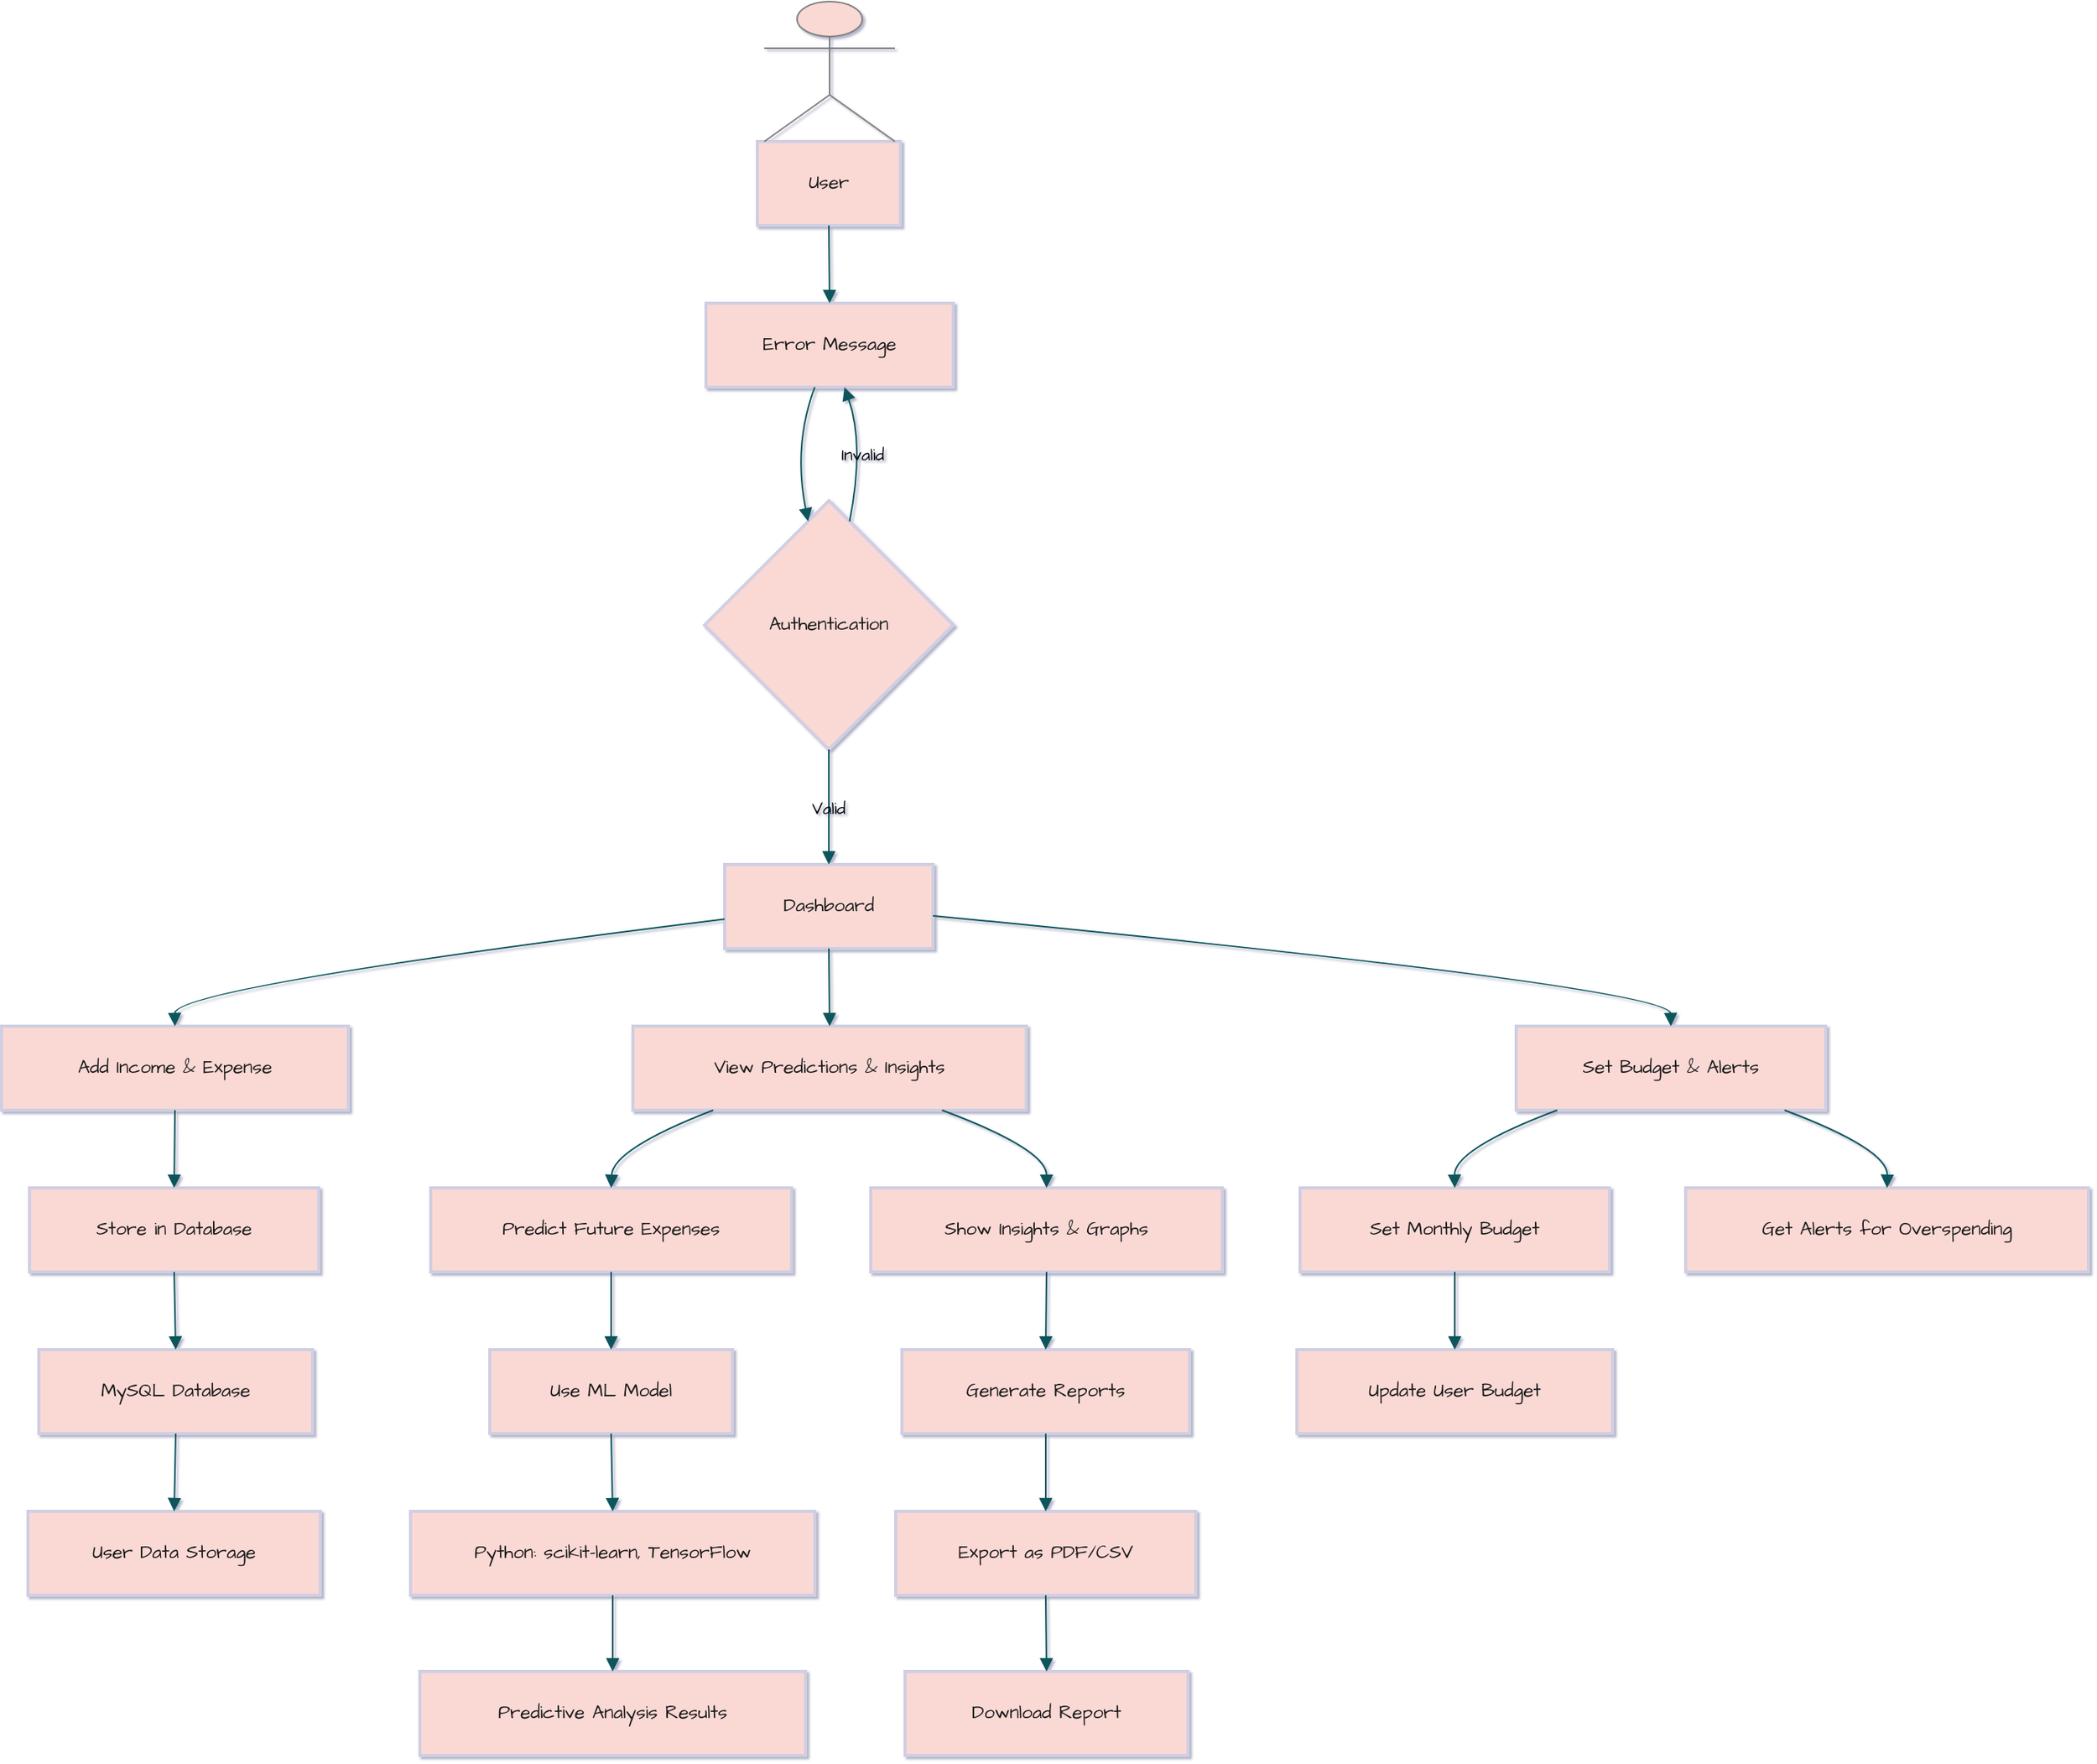 <mxfile version="26.0.8">
  <diagram name="Page-1" id="5MKAHm1wfXt7gwnGmRr9">
    <mxGraphModel dx="2026" dy="1336" grid="1" gridSize="10" guides="1" tooltips="1" connect="1" arrows="1" fold="1" page="0" pageScale="1" pageWidth="1100" pageHeight="850" background="#ffffff" math="0" shadow="1">
      <root>
        <mxCell id="0" />
        <mxCell id="1" parent="0" />
        <mxCell id="FcwJixSid9qahFUKWtzI-1" value="User" style="whiteSpace=wrap;strokeWidth=2;hachureGap=4;fontFamily=Architects Daughter;fontSource=https%3A%2F%2Ffonts.googleapis.com%2Fcss%3Ffamily%3DArchitects%2BDaughter;labelBackgroundColor=none;fillColor=#FAD9D5;strokeColor=#D0CEE2;fontColor=#1A1A1A;" vertex="1" parent="1">
          <mxGeometry x="506" y="20" width="92" height="54" as="geometry" />
        </mxCell>
        <mxCell id="FcwJixSid9qahFUKWtzI-2" value="Error Message" style="whiteSpace=wrap;strokeWidth=2;hachureGap=4;fontFamily=Architects Daughter;fontSource=https%3A%2F%2Ffonts.googleapis.com%2Fcss%3Ffamily%3DArchitects%2BDaughter;labelBackgroundColor=none;fillColor=#FAD9D5;strokeColor=#D0CEE2;fontColor=#1A1A1A;" vertex="1" parent="1">
          <mxGeometry x="473" y="124" width="159" height="54" as="geometry" />
        </mxCell>
        <mxCell id="FcwJixSid9qahFUKWtzI-3" value="Authentication" style="rhombus;strokeWidth=2;whiteSpace=wrap;hachureGap=4;fontFamily=Architects Daughter;fontSource=https%3A%2F%2Ffonts.googleapis.com%2Fcss%3Ffamily%3DArchitects%2BDaughter;labelBackgroundColor=none;fillColor=#FAD9D5;strokeColor=#D0CEE2;fontColor=#1A1A1A;" vertex="1" parent="1">
          <mxGeometry x="472" y="251" width="160" height="160" as="geometry" />
        </mxCell>
        <mxCell id="FcwJixSid9qahFUKWtzI-4" value="Dashboard" style="whiteSpace=wrap;strokeWidth=2;hachureGap=4;fontFamily=Architects Daughter;fontSource=https%3A%2F%2Ffonts.googleapis.com%2Fcss%3Ffamily%3DArchitects%2BDaughter;labelBackgroundColor=none;fillColor=#FAD9D5;strokeColor=#D0CEE2;fontColor=#1A1A1A;" vertex="1" parent="1">
          <mxGeometry x="485" y="485" width="134" height="54" as="geometry" />
        </mxCell>
        <mxCell id="FcwJixSid9qahFUKWtzI-5" value="Add Income &amp; Expense" style="whiteSpace=wrap;strokeWidth=2;hachureGap=4;fontFamily=Architects Daughter;fontSource=https%3A%2F%2Ffonts.googleapis.com%2Fcss%3Ffamily%3DArchitects%2BDaughter;labelBackgroundColor=none;fillColor=#FAD9D5;strokeColor=#D0CEE2;fontColor=#1A1A1A;" vertex="1" parent="1">
          <mxGeometry x="20" y="589" width="223" height="54" as="geometry" />
        </mxCell>
        <mxCell id="FcwJixSid9qahFUKWtzI-6" value="View Predictions &amp; Insights" style="whiteSpace=wrap;strokeWidth=2;hachureGap=4;fontFamily=Architects Daughter;fontSource=https%3A%2F%2Ffonts.googleapis.com%2Fcss%3Ffamily%3DArchitects%2BDaughter;labelBackgroundColor=none;fillColor=#FAD9D5;strokeColor=#D0CEE2;fontColor=#1A1A1A;" vertex="1" parent="1">
          <mxGeometry x="426" y="589" width="253" height="54" as="geometry" />
        </mxCell>
        <mxCell id="FcwJixSid9qahFUKWtzI-7" value="Set Budget &amp; Alerts" style="whiteSpace=wrap;strokeWidth=2;hachureGap=4;fontFamily=Architects Daughter;fontSource=https%3A%2F%2Ffonts.googleapis.com%2Fcss%3Ffamily%3DArchitects%2BDaughter;labelBackgroundColor=none;fillColor=#FAD9D5;strokeColor=#D0CEE2;fontColor=#1A1A1A;" vertex="1" parent="1">
          <mxGeometry x="994" y="589" width="199" height="54" as="geometry" />
        </mxCell>
        <mxCell id="FcwJixSid9qahFUKWtzI-8" value="Store in Database" style="whiteSpace=wrap;strokeWidth=2;hachureGap=4;fontFamily=Architects Daughter;fontSource=https%3A%2F%2Ffonts.googleapis.com%2Fcss%3Ffamily%3DArchitects%2BDaughter;labelBackgroundColor=none;fillColor=#FAD9D5;strokeColor=#D0CEE2;fontColor=#1A1A1A;" vertex="1" parent="1">
          <mxGeometry x="38" y="693" width="186" height="54" as="geometry" />
        </mxCell>
        <mxCell id="FcwJixSid9qahFUKWtzI-9" value="Predict Future Expenses" style="whiteSpace=wrap;strokeWidth=2;hachureGap=4;fontFamily=Architects Daughter;fontSource=https%3A%2F%2Ffonts.googleapis.com%2Fcss%3Ffamily%3DArchitects%2BDaughter;labelBackgroundColor=none;fillColor=#FAD9D5;strokeColor=#D0CEE2;fontColor=#1A1A1A;" vertex="1" parent="1">
          <mxGeometry x="296" y="693" width="232" height="54" as="geometry" />
        </mxCell>
        <mxCell id="FcwJixSid9qahFUKWtzI-10" value="Show Insights &amp; Graphs" style="whiteSpace=wrap;strokeWidth=2;hachureGap=4;fontFamily=Architects Daughter;fontSource=https%3A%2F%2Ffonts.googleapis.com%2Fcss%3Ffamily%3DArchitects%2BDaughter;labelBackgroundColor=none;fillColor=#FAD9D5;strokeColor=#D0CEE2;fontColor=#1A1A1A;" vertex="1" parent="1">
          <mxGeometry x="579" y="693" width="226" height="54" as="geometry" />
        </mxCell>
        <mxCell id="FcwJixSid9qahFUKWtzI-11" value="Set Monthly Budget" style="whiteSpace=wrap;strokeWidth=2;hachureGap=4;fontFamily=Architects Daughter;fontSource=https%3A%2F%2Ffonts.googleapis.com%2Fcss%3Ffamily%3DArchitects%2BDaughter;labelBackgroundColor=none;fillColor=#FAD9D5;strokeColor=#D0CEE2;fontColor=#1A1A1A;" vertex="1" parent="1">
          <mxGeometry x="855" y="693" width="199" height="54" as="geometry" />
        </mxCell>
        <mxCell id="FcwJixSid9qahFUKWtzI-12" value="Get Alerts for Overspending" style="whiteSpace=wrap;strokeWidth=2;hachureGap=4;fontFamily=Architects Daughter;fontSource=https%3A%2F%2Ffonts.googleapis.com%2Fcss%3Ffamily%3DArchitects%2BDaughter;labelBackgroundColor=none;fillColor=#FAD9D5;strokeColor=#D0CEE2;fontColor=#1A1A1A;" vertex="1" parent="1">
          <mxGeometry x="1103" y="693" width="259" height="54" as="geometry" />
        </mxCell>
        <mxCell id="FcwJixSid9qahFUKWtzI-13" value="Use ML Model" style="whiteSpace=wrap;strokeWidth=2;hachureGap=4;fontFamily=Architects Daughter;fontSource=https%3A%2F%2Ffonts.googleapis.com%2Fcss%3Ffamily%3DArchitects%2BDaughter;labelBackgroundColor=none;fillColor=#FAD9D5;strokeColor=#D0CEE2;fontColor=#1A1A1A;" vertex="1" parent="1">
          <mxGeometry x="334" y="797" width="156" height="54" as="geometry" />
        </mxCell>
        <mxCell id="FcwJixSid9qahFUKWtzI-14" value="Generate Reports" style="whiteSpace=wrap;strokeWidth=2;hachureGap=4;fontFamily=Architects Daughter;fontSource=https%3A%2F%2Ffonts.googleapis.com%2Fcss%3Ffamily%3DArchitects%2BDaughter;labelBackgroundColor=none;fillColor=#FAD9D5;strokeColor=#D0CEE2;fontColor=#1A1A1A;" vertex="1" parent="1">
          <mxGeometry x="599" y="797" width="185" height="54" as="geometry" />
        </mxCell>
        <mxCell id="FcwJixSid9qahFUKWtzI-15" value="Update User Budget" style="whiteSpace=wrap;strokeWidth=2;hachureGap=4;fontFamily=Architects Daughter;fontSource=https%3A%2F%2Ffonts.googleapis.com%2Fcss%3Ffamily%3DArchitects%2BDaughter;labelBackgroundColor=none;fillColor=#FAD9D5;strokeColor=#D0CEE2;fontColor=#1A1A1A;" vertex="1" parent="1">
          <mxGeometry x="853" y="797" width="203" height="54" as="geometry" />
        </mxCell>
        <mxCell id="FcwJixSid9qahFUKWtzI-16" value="MySQL Database" style="whiteSpace=wrap;strokeWidth=2;hachureGap=4;fontFamily=Architects Daughter;fontSource=https%3A%2F%2Ffonts.googleapis.com%2Fcss%3Ffamily%3DArchitects%2BDaughter;labelBackgroundColor=none;fillColor=#FAD9D5;strokeColor=#D0CEE2;fontColor=#1A1A1A;" vertex="1" parent="1">
          <mxGeometry x="44" y="797" width="176" height="54" as="geometry" />
        </mxCell>
        <mxCell id="FcwJixSid9qahFUKWtzI-17" value="Python: scikit-learn, TensorFlow" style="whiteSpace=wrap;strokeWidth=2;hachureGap=4;fontFamily=Architects Daughter;fontSource=https%3A%2F%2Ffonts.googleapis.com%2Fcss%3Ffamily%3DArchitects%2BDaughter;labelBackgroundColor=none;fillColor=#FAD9D5;strokeColor=#D0CEE2;fontColor=#1A1A1A;" vertex="1" parent="1">
          <mxGeometry x="283" y="901" width="260" height="54" as="geometry" />
        </mxCell>
        <mxCell id="FcwJixSid9qahFUKWtzI-18" value="Export as PDF/CSV" style="whiteSpace=wrap;strokeWidth=2;hachureGap=4;fontFamily=Architects Daughter;fontSource=https%3A%2F%2Ffonts.googleapis.com%2Fcss%3Ffamily%3DArchitects%2BDaughter;labelBackgroundColor=none;fillColor=#FAD9D5;strokeColor=#D0CEE2;fontColor=#1A1A1A;" vertex="1" parent="1">
          <mxGeometry x="595" y="901" width="193" height="54" as="geometry" />
        </mxCell>
        <mxCell id="FcwJixSid9qahFUKWtzI-19" value="User Data Storage" style="whiteSpace=wrap;strokeWidth=2;hachureGap=4;fontFamily=Architects Daughter;fontSource=https%3A%2F%2Ffonts.googleapis.com%2Fcss%3Ffamily%3DArchitects%2BDaughter;labelBackgroundColor=none;fillColor=#FAD9D5;strokeColor=#D0CEE2;fontColor=#1A1A1A;" vertex="1" parent="1">
          <mxGeometry x="37" y="901" width="188" height="54" as="geometry" />
        </mxCell>
        <mxCell id="FcwJixSid9qahFUKWtzI-20" value="Predictive Analysis Results" style="whiteSpace=wrap;strokeWidth=2;hachureGap=4;fontFamily=Architects Daughter;fontSource=https%3A%2F%2Ffonts.googleapis.com%2Fcss%3Ffamily%3DArchitects%2BDaughter;labelBackgroundColor=none;fillColor=#FAD9D5;strokeColor=#D0CEE2;fontColor=#1A1A1A;" vertex="1" parent="1">
          <mxGeometry x="289" y="1004" width="248" height="54" as="geometry" />
        </mxCell>
        <mxCell id="FcwJixSid9qahFUKWtzI-21" value="Download Report" style="whiteSpace=wrap;strokeWidth=2;hachureGap=4;fontFamily=Architects Daughter;fontSource=https%3A%2F%2Ffonts.googleapis.com%2Fcss%3Ffamily%3DArchitects%2BDaughter;labelBackgroundColor=none;fillColor=#FAD9D5;strokeColor=#D0CEE2;fontColor=#1A1A1A;" vertex="1" parent="1">
          <mxGeometry x="601" y="1004" width="182" height="54" as="geometry" />
        </mxCell>
        <mxCell id="FcwJixSid9qahFUKWtzI-22" value="" style="curved=1;startArrow=none;endArrow=block;exitX=0.5;exitY=1;entryX=0.5;entryY=0;rounded=0;hachureGap=4;fontFamily=Architects Daughter;fontSource=https%3A%2F%2Ffonts.googleapis.com%2Fcss%3Ffamily%3DArchitects%2BDaughter;labelBackgroundColor=none;strokeColor=#09555B;fontColor=default;" edge="1" parent="1" source="FcwJixSid9qahFUKWtzI-1" target="FcwJixSid9qahFUKWtzI-2">
          <mxGeometry relative="1" as="geometry">
            <Array as="points" />
          </mxGeometry>
        </mxCell>
        <mxCell id="FcwJixSid9qahFUKWtzI-23" value="" style="curved=1;startArrow=none;endArrow=block;exitX=0.44;exitY=1;entryX=0.4;entryY=0;rounded=0;hachureGap=4;fontFamily=Architects Daughter;fontSource=https%3A%2F%2Ffonts.googleapis.com%2Fcss%3Ffamily%3DArchitects%2BDaughter;labelBackgroundColor=none;strokeColor=#09555B;fontColor=default;" edge="1" parent="1" source="FcwJixSid9qahFUKWtzI-2" target="FcwJixSid9qahFUKWtzI-3">
          <mxGeometry relative="1" as="geometry">
            <Array as="points">
              <mxPoint x="529" y="215" />
            </Array>
          </mxGeometry>
        </mxCell>
        <mxCell id="FcwJixSid9qahFUKWtzI-24" value="Valid" style="curved=1;startArrow=none;endArrow=block;exitX=0.5;exitY=1;entryX=0.5;entryY=-0.01;rounded=0;hachureGap=4;fontFamily=Architects Daughter;fontSource=https%3A%2F%2Ffonts.googleapis.com%2Fcss%3Ffamily%3DArchitects%2BDaughter;labelBackgroundColor=none;strokeColor=#09555B;fontColor=default;" edge="1" parent="1" source="FcwJixSid9qahFUKWtzI-3" target="FcwJixSid9qahFUKWtzI-4">
          <mxGeometry relative="1" as="geometry">
            <Array as="points" />
          </mxGeometry>
        </mxCell>
        <mxCell id="FcwJixSid9qahFUKWtzI-25" value="Invalid" style="curved=1;startArrow=none;endArrow=block;exitX=0.6;exitY=0;entryX=0.56;entryY=1;rounded=0;hachureGap=4;fontFamily=Architects Daughter;fontSource=https%3A%2F%2Ffonts.googleapis.com%2Fcss%3Ffamily%3DArchitects%2BDaughter;labelBackgroundColor=none;strokeColor=#09555B;fontColor=default;" edge="1" parent="1" source="FcwJixSid9qahFUKWtzI-3" target="FcwJixSid9qahFUKWtzI-2">
          <mxGeometry relative="1" as="geometry">
            <Array as="points">
              <mxPoint x="575" y="215" />
            </Array>
          </mxGeometry>
        </mxCell>
        <mxCell id="FcwJixSid9qahFUKWtzI-26" value="" style="curved=1;startArrow=none;endArrow=block;exitX=0;exitY=0.65;entryX=0.5;entryY=-0.01;rounded=0;hachureGap=4;fontFamily=Architects Daughter;fontSource=https%3A%2F%2Ffonts.googleapis.com%2Fcss%3Ffamily%3DArchitects%2BDaughter;labelBackgroundColor=none;strokeColor=#09555B;fontColor=default;" edge="1" parent="1" source="FcwJixSid9qahFUKWtzI-4" target="FcwJixSid9qahFUKWtzI-5">
          <mxGeometry relative="1" as="geometry">
            <Array as="points">
              <mxPoint x="131" y="564" />
            </Array>
          </mxGeometry>
        </mxCell>
        <mxCell id="FcwJixSid9qahFUKWtzI-27" value="" style="curved=1;startArrow=none;endArrow=block;exitX=0.5;exitY=0.99;entryX=0.5;entryY=-0.01;rounded=0;hachureGap=4;fontFamily=Architects Daughter;fontSource=https%3A%2F%2Ffonts.googleapis.com%2Fcss%3Ffamily%3DArchitects%2BDaughter;labelBackgroundColor=none;strokeColor=#09555B;fontColor=default;" edge="1" parent="1" source="FcwJixSid9qahFUKWtzI-4" target="FcwJixSid9qahFUKWtzI-6">
          <mxGeometry relative="1" as="geometry">
            <Array as="points" />
          </mxGeometry>
        </mxCell>
        <mxCell id="FcwJixSid9qahFUKWtzI-28" value="" style="curved=1;startArrow=none;endArrow=block;exitX=1;exitY=0.61;entryX=0.5;entryY=-0.01;rounded=0;hachureGap=4;fontFamily=Architects Daughter;fontSource=https%3A%2F%2Ffonts.googleapis.com%2Fcss%3Ffamily%3DArchitects%2BDaughter;labelBackgroundColor=none;strokeColor=#09555B;fontColor=default;" edge="1" parent="1" source="FcwJixSid9qahFUKWtzI-4" target="FcwJixSid9qahFUKWtzI-7">
          <mxGeometry relative="1" as="geometry">
            <Array as="points">
              <mxPoint x="1093" y="564" />
            </Array>
          </mxGeometry>
        </mxCell>
        <mxCell id="FcwJixSid9qahFUKWtzI-29" value="" style="curved=1;startArrow=none;endArrow=block;exitX=0.5;exitY=0.99;entryX=0.5;entryY=-0.01;rounded=0;hachureGap=4;fontFamily=Architects Daughter;fontSource=https%3A%2F%2Ffonts.googleapis.com%2Fcss%3Ffamily%3DArchitects%2BDaughter;labelBackgroundColor=none;strokeColor=#09555B;fontColor=default;" edge="1" parent="1" source="FcwJixSid9qahFUKWtzI-5" target="FcwJixSid9qahFUKWtzI-8">
          <mxGeometry relative="1" as="geometry">
            <Array as="points" />
          </mxGeometry>
        </mxCell>
        <mxCell id="FcwJixSid9qahFUKWtzI-30" value="" style="curved=1;startArrow=none;endArrow=block;exitX=0.21;exitY=0.99;entryX=0.5;entryY=-0.01;rounded=0;hachureGap=4;fontFamily=Architects Daughter;fontSource=https%3A%2F%2Ffonts.googleapis.com%2Fcss%3Ffamily%3DArchitects%2BDaughter;labelBackgroundColor=none;strokeColor=#09555B;fontColor=default;" edge="1" parent="1" source="FcwJixSid9qahFUKWtzI-6" target="FcwJixSid9qahFUKWtzI-9">
          <mxGeometry relative="1" as="geometry">
            <Array as="points">
              <mxPoint x="413" y="668" />
            </Array>
          </mxGeometry>
        </mxCell>
        <mxCell id="FcwJixSid9qahFUKWtzI-31" value="" style="curved=1;startArrow=none;endArrow=block;exitX=0.78;exitY=0.99;entryX=0.5;entryY=-0.01;rounded=0;hachureGap=4;fontFamily=Architects Daughter;fontSource=https%3A%2F%2Ffonts.googleapis.com%2Fcss%3Ffamily%3DArchitects%2BDaughter;labelBackgroundColor=none;strokeColor=#09555B;fontColor=default;" edge="1" parent="1" source="FcwJixSid9qahFUKWtzI-6" target="FcwJixSid9qahFUKWtzI-10">
          <mxGeometry relative="1" as="geometry">
            <Array as="points">
              <mxPoint x="692" y="668" />
            </Array>
          </mxGeometry>
        </mxCell>
        <mxCell id="FcwJixSid9qahFUKWtzI-32" value="" style="curved=1;startArrow=none;endArrow=block;exitX=0.14;exitY=0.99;entryX=0.5;entryY=-0.01;rounded=0;hachureGap=4;fontFamily=Architects Daughter;fontSource=https%3A%2F%2Ffonts.googleapis.com%2Fcss%3Ffamily%3DArchitects%2BDaughter;labelBackgroundColor=none;strokeColor=#09555B;fontColor=default;" edge="1" parent="1" source="FcwJixSid9qahFUKWtzI-7" target="FcwJixSid9qahFUKWtzI-11">
          <mxGeometry relative="1" as="geometry">
            <Array as="points">
              <mxPoint x="954" y="668" />
            </Array>
          </mxGeometry>
        </mxCell>
        <mxCell id="FcwJixSid9qahFUKWtzI-33" value="" style="curved=1;startArrow=none;endArrow=block;exitX=0.86;exitY=0.99;entryX=0.5;entryY=-0.01;rounded=0;hachureGap=4;fontFamily=Architects Daughter;fontSource=https%3A%2F%2Ffonts.googleapis.com%2Fcss%3Ffamily%3DArchitects%2BDaughter;labelBackgroundColor=none;strokeColor=#09555B;fontColor=default;" edge="1" parent="1" source="FcwJixSid9qahFUKWtzI-7" target="FcwJixSid9qahFUKWtzI-12">
          <mxGeometry relative="1" as="geometry">
            <Array as="points">
              <mxPoint x="1233" y="668" />
            </Array>
          </mxGeometry>
        </mxCell>
        <mxCell id="FcwJixSid9qahFUKWtzI-34" value="" style="curved=1;startArrow=none;endArrow=block;exitX=0.5;exitY=0.99;entryX=0.5;entryY=-0.01;rounded=0;hachureGap=4;fontFamily=Architects Daughter;fontSource=https%3A%2F%2Ffonts.googleapis.com%2Fcss%3Ffamily%3DArchitects%2BDaughter;labelBackgroundColor=none;strokeColor=#09555B;fontColor=default;" edge="1" parent="1" source="FcwJixSid9qahFUKWtzI-9" target="FcwJixSid9qahFUKWtzI-13">
          <mxGeometry relative="1" as="geometry">
            <Array as="points" />
          </mxGeometry>
        </mxCell>
        <mxCell id="FcwJixSid9qahFUKWtzI-35" value="" style="curved=1;startArrow=none;endArrow=block;exitX=0.5;exitY=0.99;entryX=0.5;entryY=-0.01;rounded=0;hachureGap=4;fontFamily=Architects Daughter;fontSource=https%3A%2F%2Ffonts.googleapis.com%2Fcss%3Ffamily%3DArchitects%2BDaughter;labelBackgroundColor=none;strokeColor=#09555B;fontColor=default;" edge="1" parent="1" source="FcwJixSid9qahFUKWtzI-10" target="FcwJixSid9qahFUKWtzI-14">
          <mxGeometry relative="1" as="geometry">
            <Array as="points" />
          </mxGeometry>
        </mxCell>
        <mxCell id="FcwJixSid9qahFUKWtzI-36" value="" style="curved=1;startArrow=none;endArrow=block;exitX=0.5;exitY=0.99;entryX=0.5;entryY=-0.01;rounded=0;hachureGap=4;fontFamily=Architects Daughter;fontSource=https%3A%2F%2Ffonts.googleapis.com%2Fcss%3Ffamily%3DArchitects%2BDaughter;labelBackgroundColor=none;strokeColor=#09555B;fontColor=default;" edge="1" parent="1" source="FcwJixSid9qahFUKWtzI-11" target="FcwJixSid9qahFUKWtzI-15">
          <mxGeometry relative="1" as="geometry">
            <Array as="points" />
          </mxGeometry>
        </mxCell>
        <mxCell id="FcwJixSid9qahFUKWtzI-37" value="" style="curved=1;startArrow=none;endArrow=block;exitX=0.5;exitY=0.99;entryX=0.5;entryY=-0.01;rounded=0;hachureGap=4;fontFamily=Architects Daughter;fontSource=https%3A%2F%2Ffonts.googleapis.com%2Fcss%3Ffamily%3DArchitects%2BDaughter;labelBackgroundColor=none;strokeColor=#09555B;fontColor=default;" edge="1" parent="1" source="FcwJixSid9qahFUKWtzI-8" target="FcwJixSid9qahFUKWtzI-16">
          <mxGeometry relative="1" as="geometry">
            <Array as="points" />
          </mxGeometry>
        </mxCell>
        <mxCell id="FcwJixSid9qahFUKWtzI-38" value="" style="curved=1;startArrow=none;endArrow=block;exitX=0.5;exitY=0.99;entryX=0.5;entryY=-0.01;rounded=0;hachureGap=4;fontFamily=Architects Daughter;fontSource=https%3A%2F%2Ffonts.googleapis.com%2Fcss%3Ffamily%3DArchitects%2BDaughter;labelBackgroundColor=none;strokeColor=#09555B;fontColor=default;" edge="1" parent="1" source="FcwJixSid9qahFUKWtzI-13" target="FcwJixSid9qahFUKWtzI-17">
          <mxGeometry relative="1" as="geometry">
            <Array as="points" />
          </mxGeometry>
        </mxCell>
        <mxCell id="FcwJixSid9qahFUKWtzI-39" value="" style="curved=1;startArrow=none;endArrow=block;exitX=0.5;exitY=0.99;entryX=0.5;entryY=-0.01;rounded=0;hachureGap=4;fontFamily=Architects Daughter;fontSource=https%3A%2F%2Ffonts.googleapis.com%2Fcss%3Ffamily%3DArchitects%2BDaughter;labelBackgroundColor=none;strokeColor=#09555B;fontColor=default;" edge="1" parent="1" source="FcwJixSid9qahFUKWtzI-14" target="FcwJixSid9qahFUKWtzI-18">
          <mxGeometry relative="1" as="geometry">
            <Array as="points" />
          </mxGeometry>
        </mxCell>
        <mxCell id="FcwJixSid9qahFUKWtzI-40" value="" style="curved=1;startArrow=none;endArrow=block;exitX=0.5;exitY=0.99;entryX=0.5;entryY=-0.01;rounded=0;hachureGap=4;fontFamily=Architects Daughter;fontSource=https%3A%2F%2Ffonts.googleapis.com%2Fcss%3Ffamily%3DArchitects%2BDaughter;labelBackgroundColor=none;strokeColor=#09555B;fontColor=default;" edge="1" parent="1" source="FcwJixSid9qahFUKWtzI-16" target="FcwJixSid9qahFUKWtzI-19">
          <mxGeometry relative="1" as="geometry">
            <Array as="points" />
          </mxGeometry>
        </mxCell>
        <mxCell id="FcwJixSid9qahFUKWtzI-41" value="" style="curved=1;startArrow=none;endArrow=block;exitX=0.5;exitY=0.99;entryX=0.5;entryY=0.01;rounded=0;hachureGap=4;fontFamily=Architects Daughter;fontSource=https%3A%2F%2Ffonts.googleapis.com%2Fcss%3Ffamily%3DArchitects%2BDaughter;labelBackgroundColor=none;strokeColor=#09555B;fontColor=default;" edge="1" parent="1" source="FcwJixSid9qahFUKWtzI-17" target="FcwJixSid9qahFUKWtzI-20">
          <mxGeometry relative="1" as="geometry">
            <Array as="points" />
          </mxGeometry>
        </mxCell>
        <mxCell id="FcwJixSid9qahFUKWtzI-42" value="" style="curved=1;startArrow=none;endArrow=block;exitX=0.5;exitY=0.99;entryX=0.5;entryY=0.01;rounded=0;hachureGap=4;fontFamily=Architects Daughter;fontSource=https%3A%2F%2Ffonts.googleapis.com%2Fcss%3Ffamily%3DArchitects%2BDaughter;labelBackgroundColor=none;strokeColor=#09555B;fontColor=default;" edge="1" parent="1" source="FcwJixSid9qahFUKWtzI-18" target="FcwJixSid9qahFUKWtzI-21">
          <mxGeometry relative="1" as="geometry">
            <Array as="points" />
          </mxGeometry>
        </mxCell>
        <mxCell id="FcwJixSid9qahFUKWtzI-46" value="" style="shape=umlActor;verticalLabelPosition=bottom;verticalAlign=top;html=1;strokeColor=#808080;fontColor=#1A1A1A;fillColor=#FAD9D5;" vertex="1" parent="1">
          <mxGeometry x="510.5" y="-70" width="84" height="90" as="geometry" />
        </mxCell>
      </root>
    </mxGraphModel>
  </diagram>
</mxfile>
